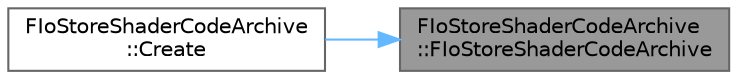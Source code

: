 digraph "FIoStoreShaderCodeArchive::FIoStoreShaderCodeArchive"
{
 // INTERACTIVE_SVG=YES
 // LATEX_PDF_SIZE
  bgcolor="transparent";
  edge [fontname=Helvetica,fontsize=10,labelfontname=Helvetica,labelfontsize=10];
  node [fontname=Helvetica,fontsize=10,shape=box,height=0.2,width=0.4];
  rankdir="RL";
  Node1 [id="Node000001",label="FIoStoreShaderCodeArchive\l::FIoStoreShaderCodeArchive",height=0.2,width=0.4,color="gray40", fillcolor="grey60", style="filled", fontcolor="black",tooltip=" "];
  Node1 -> Node2 [id="edge1_Node000001_Node000002",dir="back",color="steelblue1",style="solid",tooltip=" "];
  Node2 [id="Node000002",label="FIoStoreShaderCodeArchive\l::Create",height=0.2,width=0.4,color="grey40", fillcolor="white", style="filled",URL="$db/d71/classFIoStoreShaderCodeArchive.html#a925e410783819a969d972113753a4f5d",tooltip=" "];
}
